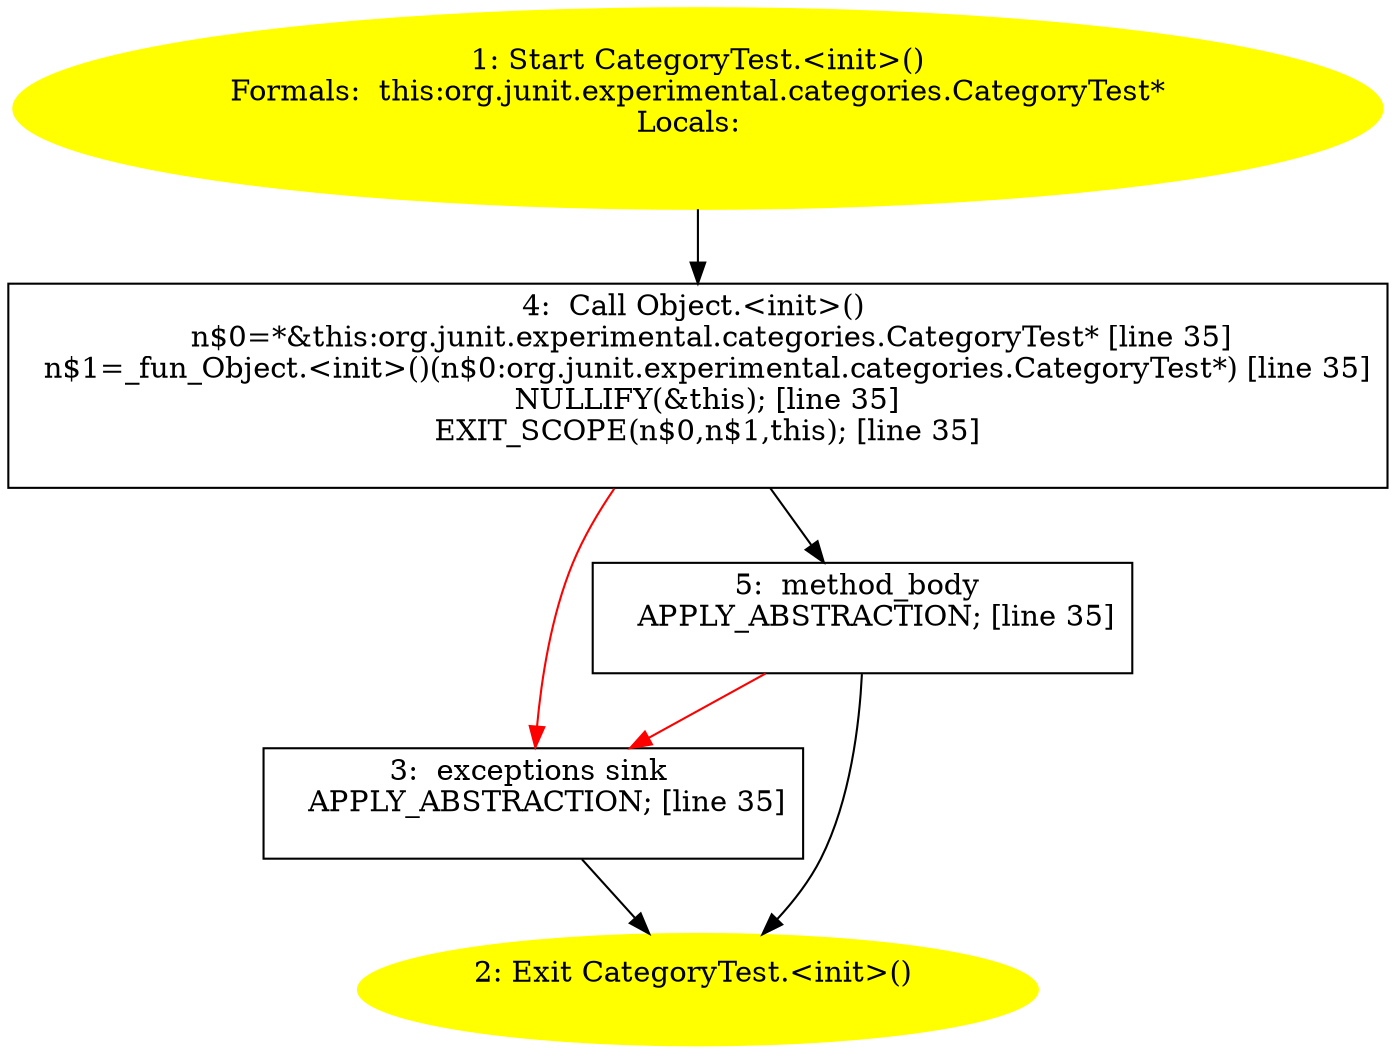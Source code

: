 /* @generated */
digraph cfg {
"org.junit.experimental.categories.CategoryTest.<init>().9f49366b7648f04a5f5b178e425349d4_1" [label="1: Start CategoryTest.<init>()\nFormals:  this:org.junit.experimental.categories.CategoryTest*\nLocals:  \n  " color=yellow style=filled]
	

	 "org.junit.experimental.categories.CategoryTest.<init>().9f49366b7648f04a5f5b178e425349d4_1" -> "org.junit.experimental.categories.CategoryTest.<init>().9f49366b7648f04a5f5b178e425349d4_4" ;
"org.junit.experimental.categories.CategoryTest.<init>().9f49366b7648f04a5f5b178e425349d4_2" [label="2: Exit CategoryTest.<init>() \n  " color=yellow style=filled]
	

"org.junit.experimental.categories.CategoryTest.<init>().9f49366b7648f04a5f5b178e425349d4_3" [label="3:  exceptions sink \n   APPLY_ABSTRACTION; [line 35]\n " shape="box"]
	

	 "org.junit.experimental.categories.CategoryTest.<init>().9f49366b7648f04a5f5b178e425349d4_3" -> "org.junit.experimental.categories.CategoryTest.<init>().9f49366b7648f04a5f5b178e425349d4_2" ;
"org.junit.experimental.categories.CategoryTest.<init>().9f49366b7648f04a5f5b178e425349d4_4" [label="4:  Call Object.<init>() \n   n$0=*&this:org.junit.experimental.categories.CategoryTest* [line 35]\n  n$1=_fun_Object.<init>()(n$0:org.junit.experimental.categories.CategoryTest*) [line 35]\n  NULLIFY(&this); [line 35]\n  EXIT_SCOPE(n$0,n$1,this); [line 35]\n " shape="box"]
	

	 "org.junit.experimental.categories.CategoryTest.<init>().9f49366b7648f04a5f5b178e425349d4_4" -> "org.junit.experimental.categories.CategoryTest.<init>().9f49366b7648f04a5f5b178e425349d4_5" ;
	 "org.junit.experimental.categories.CategoryTest.<init>().9f49366b7648f04a5f5b178e425349d4_4" -> "org.junit.experimental.categories.CategoryTest.<init>().9f49366b7648f04a5f5b178e425349d4_3" [color="red" ];
"org.junit.experimental.categories.CategoryTest.<init>().9f49366b7648f04a5f5b178e425349d4_5" [label="5:  method_body \n   APPLY_ABSTRACTION; [line 35]\n " shape="box"]
	

	 "org.junit.experimental.categories.CategoryTest.<init>().9f49366b7648f04a5f5b178e425349d4_5" -> "org.junit.experimental.categories.CategoryTest.<init>().9f49366b7648f04a5f5b178e425349d4_2" ;
	 "org.junit.experimental.categories.CategoryTest.<init>().9f49366b7648f04a5f5b178e425349d4_5" -> "org.junit.experimental.categories.CategoryTest.<init>().9f49366b7648f04a5f5b178e425349d4_3" [color="red" ];
}

